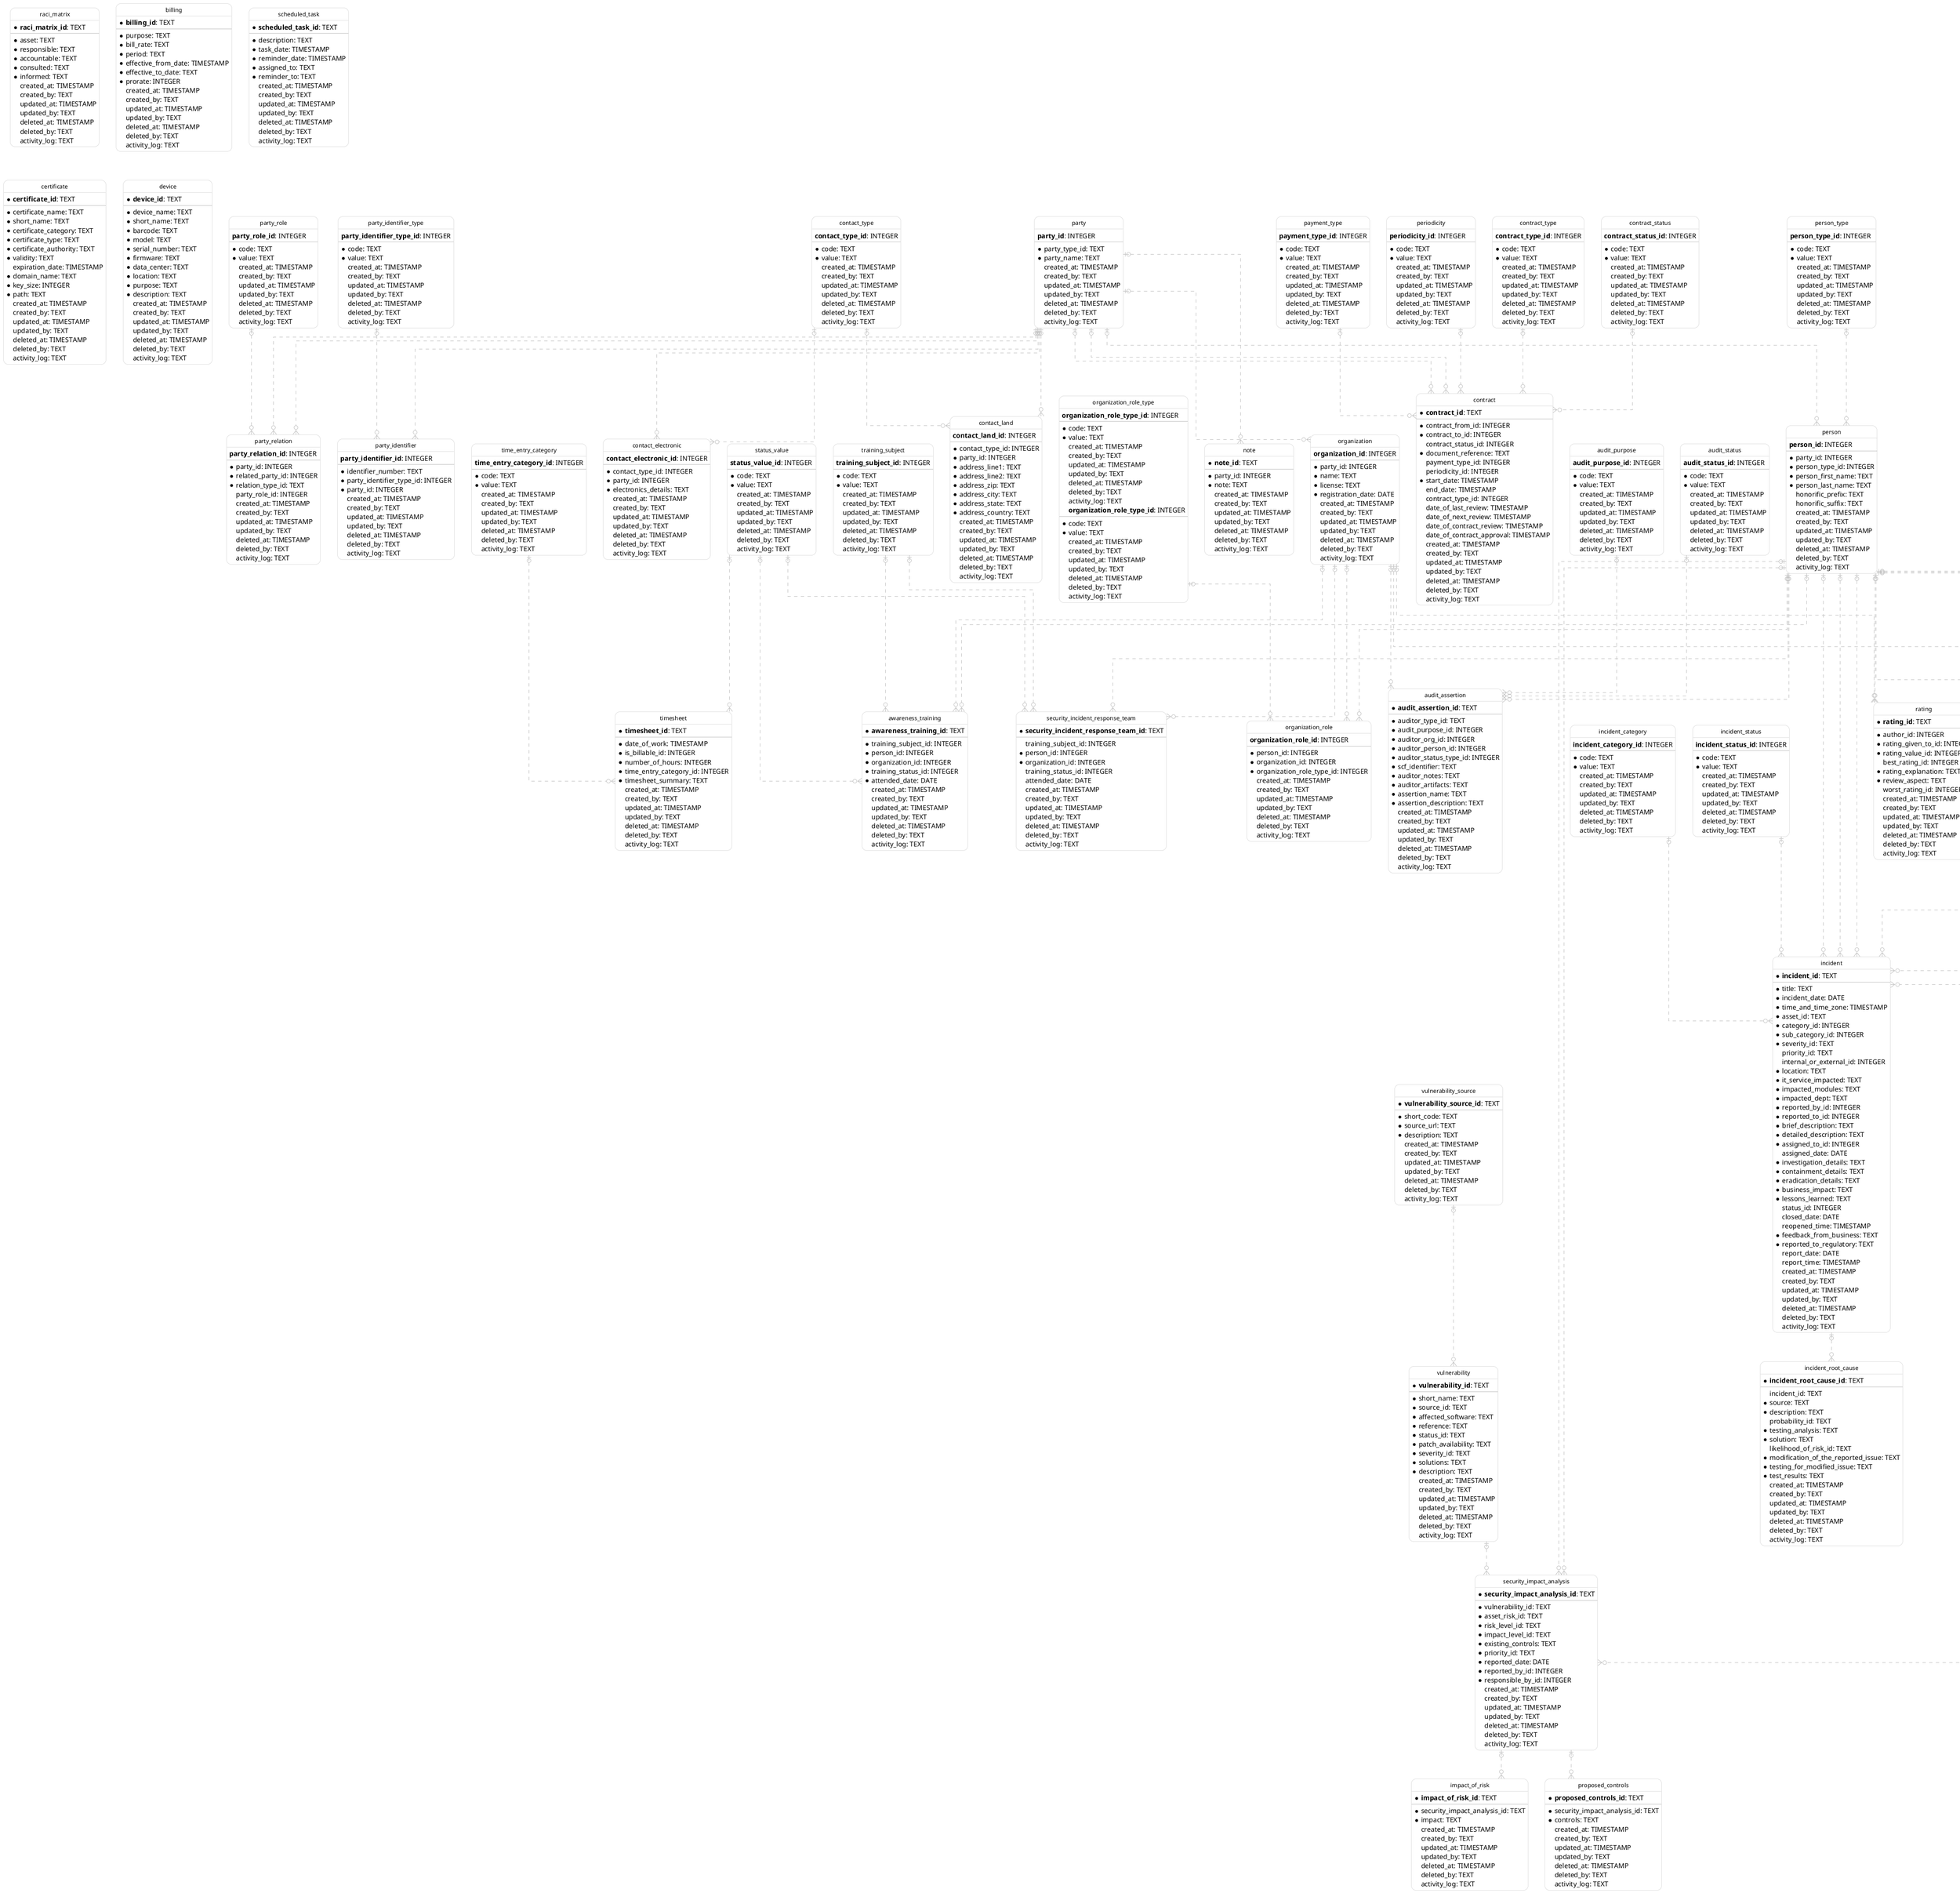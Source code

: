 @startuml IE
  hide circle
  skinparam linetype ortho
  skinparam roundcorner 20
  skinparam class {
    BackgroundColor White
    ArrowColor Silver
    BorderColor Silver
    FontColor Black
    FontSize 12
  }

  entity "party_role" as party_role {
      **party_role_id**: INTEGER
    --
    * code: TEXT
    * value: TEXT
      created_at: TIMESTAMP
      created_by: TEXT
      updated_at: TIMESTAMP
      updated_by: TEXT
      deleted_at: TIMESTAMP
      deleted_by: TEXT
      activity_log: TEXT
  }

  entity "party_identifier_type" as party_identifier_type {
      **party_identifier_type_id**: INTEGER
    --
    * code: TEXT
    * value: TEXT
      created_at: TIMESTAMP
      created_by: TEXT
      updated_at: TIMESTAMP
      updated_by: TEXT
      deleted_at: TIMESTAMP
      deleted_by: TEXT
      activity_log: TEXT
  }

  entity "person_type" as person_type {
      **person_type_id**: INTEGER
    --
    * code: TEXT
    * value: TEXT
      created_at: TIMESTAMP
      created_by: TEXT
      updated_at: TIMESTAMP
      updated_by: TEXT
      deleted_at: TIMESTAMP
      deleted_by: TEXT
      activity_log: TEXT
  }

  entity "contact_type" as contact_type {
      **contact_type_id**: INTEGER
    --
    * code: TEXT
    * value: TEXT
      created_at: TIMESTAMP
      created_by: TEXT
      updated_at: TIMESTAMP
      updated_by: TEXT
      deleted_at: TIMESTAMP
      deleted_by: TEXT
      activity_log: TEXT
  }

  entity "organization_role_type" as organization_role_type {
      **organization_role_type_id**: INTEGER
    --
    * code: TEXT
    * value: TEXT
      created_at: TIMESTAMP
      created_by: TEXT
      updated_at: TIMESTAMP
      updated_by: TEXT
      deleted_at: TIMESTAMP
      deleted_by: TEXT
      activity_log: TEXT
  }

  entity "party" as party {
      **party_id**: INTEGER
    --
    * party_type_id: TEXT
    * party_name: TEXT
      created_at: TIMESTAMP
      created_by: TEXT
      updated_at: TIMESTAMP
      updated_by: TEXT
      deleted_at: TIMESTAMP
      deleted_by: TEXT
      activity_log: TEXT
  }

  entity "party_identifier" as party_identifier {
      **party_identifier_id**: INTEGER
    --
    * identifier_number: TEXT
    * party_identifier_type_id: INTEGER
    * party_id: INTEGER
      created_at: TIMESTAMP
      created_by: TEXT
      updated_at: TIMESTAMP
      updated_by: TEXT
      deleted_at: TIMESTAMP
      deleted_by: TEXT
      activity_log: TEXT
  }

  entity "person" as person {
      **person_id**: INTEGER
    --
    * party_id: INTEGER
    * person_type_id: INTEGER
    * person_first_name: TEXT
    * person_last_name: TEXT
      honorific_prefix: TEXT
      honorific_suffix: TEXT
      created_at: TIMESTAMP
      created_by: TEXT
      updated_at: TIMESTAMP
      updated_by: TEXT
      deleted_at: TIMESTAMP
      deleted_by: TEXT
      activity_log: TEXT
  }

  entity "party_relation" as party_relation {
      **party_relation_id**: INTEGER
    --
    * party_id: INTEGER
    * related_party_id: INTEGER
    * relation_type_id: TEXT
      party_role_id: INTEGER
      created_at: TIMESTAMP
      created_by: TEXT
      updated_at: TIMESTAMP
      updated_by: TEXT
      deleted_at: TIMESTAMP
      deleted_by: TEXT
      activity_log: TEXT
  }

  entity "organization" as organization {
      **organization_id**: INTEGER
    --
    * party_id: INTEGER
    * name: TEXT
    * license: TEXT
    * registration_date: DATE
      created_at: TIMESTAMP
      created_by: TEXT
      updated_at: TIMESTAMP
      updated_by: TEXT
      deleted_at: TIMESTAMP
      deleted_by: TEXT
      activity_log: TEXT
  }

  entity "organization_role" as organization_role {
      **organization_role_id**: INTEGER
    --
    * person_id: INTEGER
    * organization_id: INTEGER
    * organization_role_type_id: INTEGER
      created_at: TIMESTAMP
      created_by: TEXT
      updated_at: TIMESTAMP
      updated_by: TEXT
      deleted_at: TIMESTAMP
      deleted_by: TEXT
      activity_log: TEXT
  }

  entity "contact_electronic" as contact_electronic {
      **contact_electronic_id**: INTEGER
    --
    * contact_type_id: INTEGER
    * party_id: INTEGER
    * electronics_details: TEXT
      created_at: TIMESTAMP
      created_by: TEXT
      updated_at: TIMESTAMP
      updated_by: TEXT
      deleted_at: TIMESTAMP
      deleted_by: TEXT
      activity_log: TEXT
  }

  entity "contact_land" as contact_land {
      **contact_land_id**: INTEGER
    --
    * contact_type_id: INTEGER
    * party_id: INTEGER
    * address_line1: TEXT
    * address_line2: TEXT
    * address_zip: TEXT
    * address_city: TEXT
    * address_state: TEXT
    * address_country: TEXT
      created_at: TIMESTAMP
      created_by: TEXT
      updated_at: TIMESTAMP
      updated_by: TEXT
      deleted_at: TIMESTAMP
      deleted_by: TEXT
      activity_log: TEXT
  }

  entity "contract_status" as contract_status {
      **contract_status_id**: INTEGER
    --
    * code: TEXT
    * value: TEXT
      created_at: TIMESTAMP
      created_by: TEXT
      updated_at: TIMESTAMP
      updated_by: TEXT
      deleted_at: TIMESTAMP
      deleted_by: TEXT
      activity_log: TEXT
  }

  entity "payment_type" as payment_type {
      **payment_type_id**: INTEGER
    --
    * code: TEXT
    * value: TEXT
      created_at: TIMESTAMP
      created_by: TEXT
      updated_at: TIMESTAMP
      updated_by: TEXT
      deleted_at: TIMESTAMP
      deleted_by: TEXT
      activity_log: TEXT
  }

  entity "periodicity" as periodicity {
      **periodicity_id**: INTEGER
    --
    * code: TEXT
    * value: TEXT
      created_at: TIMESTAMP
      created_by: TEXT
      updated_at: TIMESTAMP
      updated_by: TEXT
      deleted_at: TIMESTAMP
      deleted_by: TEXT
      activity_log: TEXT
  }

  entity "boundary_nature" as boundary_nature {
      **boundary_nature_id**: INTEGER
    --
    * code: TEXT
    * value: TEXT
      created_at: TIMESTAMP
      created_by: TEXT
      updated_at: TIMESTAMP
      updated_by: TEXT
      deleted_at: TIMESTAMP
      deleted_by: TEXT
      activity_log: TEXT
  }

  entity "time_entry_category" as time_entry_category {
      **time_entry_category_id**: INTEGER
    --
    * code: TEXT
    * value: TEXT
      created_at: TIMESTAMP
      created_by: TEXT
      updated_at: TIMESTAMP
      updated_by: TEXT
      deleted_at: TIMESTAMP
      deleted_by: TEXT
      activity_log: TEXT
  }

  entity "raci_matrix_subject" as raci_matrix_subject {
      **raci_matrix_subject_id**: INTEGER
    --
    * code: TEXT
    * value: TEXT
      created_at: TIMESTAMP
      created_by: TEXT
      updated_at: TIMESTAMP
      updated_by: TEXT
      deleted_at: TIMESTAMP
      deleted_by: TEXT
      activity_log: TEXT
  }

  entity "skill_nature" as skill_nature {
      **skill_nature_id**: INTEGER
    --
    * code: TEXT
    * value: TEXT
      created_at: TIMESTAMP
      created_by: TEXT
      updated_at: TIMESTAMP
      updated_by: TEXT
      deleted_at: TIMESTAMP
      deleted_by: TEXT
      activity_log: TEXT
  }

  entity "skill" as skill {
      **skill_id**: INTEGER
    --
    * code: TEXT
    * value: TEXT
      created_at: TIMESTAMP
      created_by: TEXT
      updated_at: TIMESTAMP
      updated_by: TEXT
      deleted_at: TIMESTAMP
      deleted_by: TEXT
      activity_log: TEXT
  }

  entity "organization_role_type" as organization_role_type {
      **organization_role_type_id**: INTEGER
    --
    * code: TEXT
    * value: TEXT
      created_at: TIMESTAMP
      created_by: TEXT
      updated_at: TIMESTAMP
      updated_by: TEXT
      deleted_at: TIMESTAMP
      deleted_by: TEXT
      activity_log: TEXT
  }

  entity "graph" as graph {
    * **graph_id**: TEXT
    --
    * graph_nature_id: INTEGER
    * name: TEXT
      description: TEXT
      created_at: TIMESTAMP
      created_by: TEXT
      updated_at: TIMESTAMP
      updated_by: TEXT
      deleted_at: TIMESTAMP
      deleted_by: TEXT
      activity_log: TEXT
  }

  entity "boundary" as boundary {
    * **boundary_id**: TEXT
    --
      parent_boundary_id: TEXT
    * graph_id: TEXT
    * boundary_nature_id: INTEGER
    * name: TEXT
      description: TEXT
      created_at: TIMESTAMP
      created_by: TEXT
      updated_at: TIMESTAMP
      updated_by: TEXT
      deleted_at: TIMESTAMP
      deleted_by: TEXT
      activity_log: TEXT
  }

  entity "host" as host {
    * **host_id**: TEXT
    --
    * host_name: TEXT
      description: TEXT
      created_at: TIMESTAMP
      created_by: TEXT
      updated_at: TIMESTAMP
      updated_by: TEXT
      deleted_at: TIMESTAMP
      deleted_by: TEXT
      activity_log: TEXT
  }

  entity "host_boundary" as host_boundary {
    * **host_boundary_id**: TEXT
    --
    * host_id: TEXT
      created_at: TIMESTAMP
      created_by: TEXT
      updated_at: TIMESTAMP
      updated_by: TEXT
      deleted_at: TIMESTAMP
      deleted_by: TEXT
      activity_log: TEXT
  }

  entity "asset_status" as asset_status {
      **asset_status_id**: INTEGER
    --
    * code: TEXT
    * value: TEXT
      created_at: TIMESTAMP
      created_by: TEXT
      updated_at: TIMESTAMP
      updated_by: TEXT
      deleted_at: TIMESTAMP
      deleted_by: TEXT
      activity_log: TEXT
  }

  entity "asset_service_status" as asset_service_status {
      **asset_service_status_id**: INTEGER
    --
    * code: TEXT
    * value: TEXT
      created_at: TIMESTAMP
      created_by: TEXT
      updated_at: TIMESTAMP
      updated_by: TEXT
      deleted_at: TIMESTAMP
      deleted_by: TEXT
      activity_log: TEXT
  }

  entity "asset_type" as asset_type {
      **asset_type_id**: INTEGER
    --
    * code: TEXT
    * value: TEXT
      created_at: TIMESTAMP
      created_by: TEXT
      updated_at: TIMESTAMP
      updated_by: TEXT
      deleted_at: TIMESTAMP
      deleted_by: TEXT
      activity_log: TEXT
  }

  entity "assignment" as assignment {
      **assignment_id**: INTEGER
    --
    * code: TEXT
    * value: TEXT
      created_at: TIMESTAMP
      created_by: TEXT
      updated_at: TIMESTAMP
      updated_by: TEXT
      deleted_at: TIMESTAMP
      deleted_by: TEXT
      activity_log: TEXT
  }

  entity "raci_matrix" as raci_matrix {
    * **raci_matrix_id**: TEXT
    --
    * asset: TEXT
    * responsible: TEXT
    * accountable: TEXT
    * consulted: TEXT
    * informed: TEXT
      created_at: TIMESTAMP
      created_by: TEXT
      updated_at: TIMESTAMP
      updated_by: TEXT
      deleted_at: TIMESTAMP
      deleted_by: TEXT
      activity_log: TEXT
  }

  entity "raci_matrix_subject_boundary" as raci_matrix_subject_boundary {
    * **raci_matrix_subject_boundary_id**: TEXT
    --
    * boundary_id: TEXT
    * raci_matrix_subject_id: INTEGER
      created_at: TIMESTAMP
      created_by: TEXT
      updated_at: TIMESTAMP
      updated_by: TEXT
      deleted_at: TIMESTAMP
      deleted_by: TEXT
      activity_log: TEXT
  }

  entity "raci_matrix_activity" as raci_matrix_activity {
    * **raci_matrix_activity_id**: TEXT
    --
    * activity: TEXT
      created_at: TIMESTAMP
      created_by: TEXT
      updated_at: TIMESTAMP
      updated_by: TEXT
      deleted_at: TIMESTAMP
      deleted_by: TEXT
      activity_log: TEXT
  }

  entity "asset" as asset {
    * **asset_id**: TEXT
    --
    * organization_id: INTEGER
      asset_retired_date: DATE
    * asset_status_id: INTEGER
    * asset_tag: TEXT
    * name: TEXT
    * description: TEXT
    * asset_type_id: INTEGER
    * asset_workload_category: TEXT
    * assignment_id: INTEGER
    * barcode_or_rfid_tag: TEXT
      installed_date: DATE
      planned_retirement_date: DATE
      purchase_delivery_date: DATE
      purchase_order_date: DATE
      purchase_request_date: DATE
    * serial_number: TEXT
    * tco_amount: TEXT
    * tco_currency: TEXT
      criticality: TEXT
      asymmetric_keys_encryption_enabled: TEXT
      cryptographic_key_encryption_enabled: TEXT
      symmetric_keys_encryption_enabled: TEXT
      created_at: TIMESTAMP
      created_by: TEXT
      updated_at: TIMESTAMP
      updated_by: TEXT
      deleted_at: TIMESTAMP
      deleted_by: TEXT
      activity_log: TEXT
  }

  entity "asset_service" as asset_service {
    * **asset_service_id**: TEXT
    --
    * asset_id: TEXT
    * name: TEXT
    * description: TEXT
    * asset_service_status_id: INTEGER
    * port: TEXT
    * experimental_version: TEXT
    * production_version: TEXT
    * latest_vendor_version: TEXT
    * resource_utilization: TEXT
    * log_file: TEXT
    * url: TEXT
    * vendor_link: TEXT
      installation_date: DATE
    * criticality: TEXT
      created_at: TIMESTAMP
      created_by: TEXT
      updated_at: TIMESTAMP
      updated_by: TEXT
      deleted_at: TIMESTAMP
      deleted_by: TEXT
      activity_log: TEXT
  }

  entity "vulnerability_source" as vulnerability_source {
    * **vulnerability_source_id**: TEXT
    --
    * short_code: TEXT
    * source_url: TEXT
    * description: TEXT
      created_at: TIMESTAMP
      created_by: TEXT
      updated_at: TIMESTAMP
      updated_by: TEXT
      deleted_at: TIMESTAMP
      deleted_by: TEXT
      activity_log: TEXT
  }

  entity "vulnerability" as vulnerability {
    * **vulnerability_id**: TEXT
    --
    * short_name: TEXT
    * source_id: TEXT
    * affected_software: TEXT
    * reference: TEXT
    * status_id: TEXT
    * patch_availability: TEXT
    * severity_id: TEXT
    * solutions: TEXT
    * description: TEXT
      created_at: TIMESTAMP
      created_by: TEXT
      updated_at: TIMESTAMP
      updated_by: TEXT
      deleted_at: TIMESTAMP
      deleted_by: TEXT
      activity_log: TEXT
  }

  entity "threat_source" as threat_source {
    * **threat_source_id**: TEXT
    --
    * title: TEXT
    * identifier: TEXT
    * threat_source_type_id: INTEGER
    * source_of_information: TEXT
    * capability: TEXT
    * intent: TEXT
    * targeting: TEXT
    * description: TEXT
      created_at: TIMESTAMP
      created_by: TEXT
      updated_at: TIMESTAMP
      updated_by: TEXT
      deleted_at: TIMESTAMP
      deleted_by: TEXT
      activity_log: TEXT
  }

  entity "threat_event" as threat_event {
    * **threat_event_id**: TEXT
    --
    * title: TEXT
    * threat_source_id: TEXT
    * asset_id: TEXT
    * identifier: TEXT
    * threat_event_type_id: INTEGER
    * event_classification: TEXT
    * source_of_information: TEXT
    * description: TEXT
      created_at: TIMESTAMP
      created_by: TEXT
      updated_at: TIMESTAMP
      updated_by: TEXT
      deleted_at: TIMESTAMP
      deleted_by: TEXT
      activity_log: TEXT
  }

  entity "asset_risk" as asset_risk {
    * **asset_risk_id**: TEXT
    --
    * asset_risk_type_id: INTEGER
    * asset_id: TEXT
    * threat_event_id: TEXT
      relevance_id: TEXT
      likelihood_id: TEXT
    * impact: TEXT
      created_at: TIMESTAMP
      created_by: TEXT
      updated_at: TIMESTAMP
      updated_by: TEXT
      deleted_at: TIMESTAMP
      deleted_by: TEXT
      activity_log: TEXT
  }

  entity "security_impact_analysis" as security_impact_analysis {
    * **security_impact_analysis_id**: TEXT
    --
    * vulnerability_id: TEXT
    * asset_risk_id: TEXT
    * risk_level_id: TEXT
    * impact_level_id: TEXT
    * existing_controls: TEXT
    * priority_id: TEXT
    * reported_date: DATE
    * reported_by_id: INTEGER
    * responsible_by_id: INTEGER
      created_at: TIMESTAMP
      created_by: TEXT
      updated_at: TIMESTAMP
      updated_by: TEXT
      deleted_at: TIMESTAMP
      deleted_by: TEXT
      activity_log: TEXT
  }

  entity "impact_of_risk" as impact_of_risk {
    * **impact_of_risk_id**: TEXT
    --
    * security_impact_analysis_id: TEXT
    * impact: TEXT
      created_at: TIMESTAMP
      created_by: TEXT
      updated_at: TIMESTAMP
      updated_by: TEXT
      deleted_at: TIMESTAMP
      deleted_by: TEXT
      activity_log: TEXT
  }

  entity "proposed_controls" as proposed_controls {
    * **proposed_controls_id**: TEXT
    --
    * security_impact_analysis_id: TEXT
    * controls: TEXT
      created_at: TIMESTAMP
      created_by: TEXT
      updated_at: TIMESTAMP
      updated_by: TEXT
      deleted_at: TIMESTAMP
      deleted_by: TEXT
      activity_log: TEXT
  }

  entity "billing" as billing {
    * **billing_id**: TEXT
    --
    * purpose: TEXT
    * bill_rate: TEXT
    * period: TEXT
    * effective_from_date: TIMESTAMP
    * effective_to_date: TEXT
    * prorate: INTEGER
      created_at: TIMESTAMP
      created_by: TEXT
      updated_at: TIMESTAMP
      updated_by: TEXT
      deleted_at: TIMESTAMP
      deleted_by: TEXT
      activity_log: TEXT
  }

  entity "scheduled_task" as scheduled_task {
    * **scheduled_task_id**: TEXT
    --
    * description: TEXT
    * task_date: TIMESTAMP
    * reminder_date: TIMESTAMP
    * assigned_to: TEXT
    * reminder_to: TEXT
      created_at: TIMESTAMP
      created_by: TEXT
      updated_at: TIMESTAMP
      updated_by: TEXT
      deleted_at: TIMESTAMP
      deleted_by: TEXT
      activity_log: TEXT
  }

  entity "timesheet" as timesheet {
    * **timesheet_id**: TEXT
    --
    * date_of_work: TIMESTAMP
    * is_billable_id: INTEGER
    * number_of_hours: INTEGER
    * time_entry_category_id: INTEGER
    * timesheet_summary: TEXT
      created_at: TIMESTAMP
      created_by: TEXT
      updated_at: TIMESTAMP
      updated_by: TEXT
      deleted_at: TIMESTAMP
      deleted_by: TEXT
      activity_log: TEXT
  }

  entity "certificate" as certificate {
    * **certificate_id**: TEXT
    --
    * certificate_name: TEXT
    * short_name: TEXT
    * certificate_category: TEXT
    * certificate_type: TEXT
    * certificate_authority: TEXT
    * validity: TEXT
      expiration_date: TIMESTAMP
    * domain_name: TEXT
    * key_size: INTEGER
    * path: TEXT
      created_at: TIMESTAMP
      created_by: TEXT
      updated_at: TIMESTAMP
      updated_by: TEXT
      deleted_at: TIMESTAMP
      deleted_by: TEXT
      activity_log: TEXT
  }

  entity "device" as device {
    * **device_id**: TEXT
    --
    * device_name: TEXT
    * short_name: TEXT
    * barcode: TEXT
    * model: TEXT
    * serial_number: TEXT
    * firmware: TEXT
    * data_center: TEXT
    * location: TEXT
    * purpose: TEXT
    * description: TEXT
      created_at: TIMESTAMP
      created_by: TEXT
      updated_at: TIMESTAMP
      updated_by: TEXT
      deleted_at: TIMESTAMP
      deleted_by: TEXT
      activity_log: TEXT
  }

  entity "security_incident_response_team" as security_incident_response_team {
    * **security_incident_response_team_id**: TEXT
    --
      training_subject_id: INTEGER
    * person_id: INTEGER
    * organization_id: INTEGER
      training_status_id: INTEGER
      attended_date: DATE
      created_at: TIMESTAMP
      created_by: TEXT
      updated_at: TIMESTAMP
      updated_by: TEXT
      deleted_at: TIMESTAMP
      deleted_by: TEXT
      activity_log: TEXT
  }

  entity "awareness_training" as awareness_training {
    * **awareness_training_id**: TEXT
    --
    * training_subject_id: INTEGER
    * person_id: INTEGER
    * organization_id: INTEGER
    * training_status_id: INTEGER
    * attended_date: DATE
      created_at: TIMESTAMP
      created_by: TEXT
      updated_at: TIMESTAMP
      updated_by: TEXT
      deleted_at: TIMESTAMP
      deleted_by: TEXT
      activity_log: TEXT
  }

  entity "rating" as rating {
    * **rating_id**: TEXT
    --
    * author_id: INTEGER
    * rating_given_to_id: INTEGER
    * rating_value_id: INTEGER
      best_rating_id: INTEGER
    * rating_explanation: TEXT
    * review_aspect: TEXT
      worst_rating_id: INTEGER
      created_at: TIMESTAMP
      created_by: TEXT
      updated_at: TIMESTAMP
      updated_by: TEXT
      deleted_at: TIMESTAMP
      deleted_by: TEXT
      activity_log: TEXT
  }

  entity "note" as note {
    * **note_id**: TEXT
    --
    * party_id: INTEGER
    * note: TEXT
      created_at: TIMESTAMP
      created_by: TEXT
      updated_at: TIMESTAMP
      updated_by: TEXT
      deleted_at: TIMESTAMP
      deleted_by: TEXT
      activity_log: TEXT
  }

  entity "threat_source_type" as threat_source_type {
      **threat_source_type_id**: INTEGER
    --
    * code: TEXT
    * value: TEXT
      created_at: TIMESTAMP
      created_by: TEXT
      updated_at: TIMESTAMP
      updated_by: TEXT
      deleted_at: TIMESTAMP
      deleted_by: TEXT
      activity_log: TEXT
  }

  entity "threat_event_type" as threat_event_type {
      **threat_event_type_id**: INTEGER
    --
    * code: TEXT
    * value: TEXT
      created_at: TIMESTAMP
      created_by: TEXT
      updated_at: TIMESTAMP
      updated_by: TEXT
      deleted_at: TIMESTAMP
      deleted_by: TEXT
      activity_log: TEXT
  }

  entity "calendar_period" as calendar_period {
      **calendar_period_id**: INTEGER
    --
    * code: TEXT
    * value: TEXT
      created_at: TIMESTAMP
      created_by: TEXT
      updated_at: TIMESTAMP
      updated_by: TEXT
      deleted_at: TIMESTAMP
      deleted_by: TEXT
      activity_log: TEXT
  }

  entity "tracking_period" as tracking_period {
      **tracking_period_id**: INTEGER
    --
    * code: TEXT
    * value: TEXT
      created_at: TIMESTAMP
      created_by: TEXT
      updated_at: TIMESTAMP
      updated_by: TEXT
      deleted_at: TIMESTAMP
      deleted_by: TEXT
      activity_log: TEXT
  }

  entity "audit_assertion" as audit_assertion {
    * **audit_assertion_id**: TEXT
    --
    * auditor_type_id: TEXT
    * audit_purpose_id: INTEGER
    * auditor_org_id: INTEGER
    * auditor_person_id: INTEGER
    * auditor_status_type_id: INTEGER
    * scf_identifier: TEXT
    * auditor_notes: TEXT
    * auditor_artifacts: TEXT
    * assertion_name: TEXT
    * assertion_description: TEXT
      created_at: TIMESTAMP
      created_by: TEXT
      updated_at: TIMESTAMP
      updated_by: TEXT
      deleted_at: TIMESTAMP
      deleted_by: TEXT
      activity_log: TEXT
  }

  entity "contract" as contract {
    * **contract_id**: TEXT
    --
    * contract_from_id: INTEGER
    * contract_to_id: INTEGER
      contract_status_id: INTEGER
    * document_reference: TEXT
      payment_type_id: INTEGER
      periodicity_id: INTEGER
    * start_date: TIMESTAMP
      end_date: TIMESTAMP
      contract_type_id: INTEGER
      date_of_last_review: TIMESTAMP
      date_of_next_review: TIMESTAMP
      date_of_contract_review: TIMESTAMP
      date_of_contract_approval: TIMESTAMP
      created_at: TIMESTAMP
      created_by: TEXT
      updated_at: TIMESTAMP
      updated_by: TEXT
      deleted_at: TIMESTAMP
      deleted_by: TEXT
      activity_log: TEXT
  }

  entity "risk_register" as risk_register {
    * **risk_register_id**: TEXT
    --
    * description: TEXT
    * risk_subject_id: INTEGER
    * risk_type_id: INTEGER
    * impact_to_the_organization: TEXT
      rating_likelihood_id: INTEGER
      rating_impact_id: INTEGER
      rating_overall_risk_id: INTEGER
    * controls_in_place: TEXT
    * control_effectivenes: INTEGER
      over_all_residual_risk_rating_id: INTEGER
    * mitigation_further_actions: TEXT
    * control_monitor_mitigation_actions_tracking_strategy: TEXT
      control_monitor_action_due_date: DATE
    * control_monitor_risk_owner_id: INTEGER
      created_at: TIMESTAMP
      created_by: TEXT
      updated_at: TIMESTAMP
      updated_by: TEXT
      deleted_at: TIMESTAMP
      deleted_by: TEXT
      activity_log: TEXT
  }

  entity "incident" as incident {
    * **incident_id**: TEXT
    --
    * title: TEXT
    * incident_date: DATE
    * time_and_time_zone: TIMESTAMP
    * asset_id: TEXT
    * category_id: INTEGER
    * sub_category_id: INTEGER
    * severity_id: TEXT
      priority_id: TEXT
      internal_or_external_id: INTEGER
    * location: TEXT
    * it_service_impacted: TEXT
    * impacted_modules: TEXT
    * impacted_dept: TEXT
    * reported_by_id: INTEGER
    * reported_to_id: INTEGER
    * brief_description: TEXT
    * detailed_description: TEXT
    * assigned_to_id: INTEGER
      assigned_date: DATE
    * investigation_details: TEXT
    * containment_details: TEXT
    * eradication_details: TEXT
    * business_impact: TEXT
    * lessons_learned: TEXT
      status_id: INTEGER
      closed_date: DATE
      reopened_time: TIMESTAMP
    * feedback_from_business: TEXT
    * reported_to_regulatory: TEXT
      report_date: DATE
      report_time: TIMESTAMP
      created_at: TIMESTAMP
      created_by: TEXT
      updated_at: TIMESTAMP
      updated_by: TEXT
      deleted_at: TIMESTAMP
      deleted_by: TEXT
      activity_log: TEXT
  }

  entity "incident_root_cause" as incident_root_cause {
    * **incident_root_cause_id**: TEXT
    --
      incident_id: TEXT
    * source: TEXT
    * description: TEXT
      probability_id: TEXT
    * testing_analysis: TEXT
    * solution: TEXT
      likelihood_of_risk_id: TEXT
    * modification_of_the_reported_issue: TEXT
    * testing_for_modified_issue: TEXT
    * test_results: TEXT
      created_at: TIMESTAMP
      created_by: TEXT
      updated_at: TIMESTAMP
      updated_by: TEXT
      deleted_at: TIMESTAMP
      deleted_by: TEXT
      activity_log: TEXT
  }

  entity "raci_matrix_assignment" as raci_matrix_assignment {
    * **raci_matrix_assignment_id**: TEXT
    --
    * person_id: INTEGER
    * subject_id: INTEGER
    * activity_id: TEXT
    * raci_matrix_assignment_nature_id: TEXT
      created_at: TIMESTAMP
      created_by: TEXT
      updated_at: TIMESTAMP
      updated_by: TEXT
      deleted_at: TIMESTAMP
      deleted_by: TEXT
      activity_log: TEXT
  }

  entity "person_skill" as person_skill {
    * **person_skill_id**: TEXT
    --
    * person_id: INTEGER
    * skill_nature_id: INTEGER
    * skill_id: INTEGER
    * proficiency_scale_id: TEXT
      created_at: TIMESTAMP
      created_by: TEXT
      updated_at: TIMESTAMP
      updated_by: TEXT
      deleted_at: TIMESTAMP
      deleted_by: TEXT
      activity_log: TEXT
  }

  entity "key_performance" as key_performance {
    * **key_performance_id**: TEXT
    --
    * title: TEXT
    * description: TEXT
      created_at: TIMESTAMP
      created_by: TEXT
      updated_at: TIMESTAMP
      updated_by: TEXT
      deleted_at: TIMESTAMP
      deleted_by: TEXT
      activity_log: TEXT
  }

  entity "key_performance_indicator" as key_performance_indicator {
    * **key_performance_indicator_id**: TEXT
    --
    * key_performance_id: TEXT
    * asset_id: TEXT
    * calendar_period_id: INTEGER
    * kpi_comparison_operator_id: TEXT
    * kpi_context: TEXT
    * kpi_lower_threshold_critical: TEXT
    * kpi_lower_threshold_major: TEXT
    * kpi_lower_threshold_minor: TEXT
    * kpi_lower_threshold_ok: TEXT
    * kpi_lower_threshold_warning: TEXT
    * kpi_measurement_type_id: TEXT
    * kpi_status_id: TEXT
    * kpi_threshold_critical: TEXT
    * kpi_threshold_major: TEXT
    * kpi_threshold_minor: TEXT
    * kpi_threshold_ok: TEXT
    * kpi_threshold_warning: TEXT
    * kpi_unit_of_measure: TEXT
    * kpi_value: TEXT
    * score: TEXT
    * tracking_period_id: INTEGER
    * trend_id: TEXT
      created_at: TIMESTAMP
      created_by: TEXT
      updated_at: TIMESTAMP
      updated_by: TEXT
      deleted_at: TIMESTAMP
      deleted_by: TEXT
      activity_log: TEXT
  }

  entity "key_risk" as key_risk {
    * **key_risk_id**: TEXT
    --
    * title: TEXT
    * description: TEXT
      base_value: TEXT
      created_at: TIMESTAMP
      created_by: TEXT
      updated_at: TIMESTAMP
      updated_by: TEXT
      deleted_at: TIMESTAMP
      deleted_by: TEXT
      activity_log: TEXT
  }

  entity "key_risk_indicator" as key_risk_indicator {
    * **key_risk_indicator_id**: TEXT
    --
    * key_risk_id: TEXT
    * entry_date: DATE
      entry_value: TEXT
      created_at: TIMESTAMP
      created_by: TEXT
      updated_at: TIMESTAMP
      updated_by: TEXT
      deleted_at: TIMESTAMP
      deleted_by: TEXT
      activity_log: TEXT
  }

  entity "assertion" as assertion {
    * **assertion_id**: TEXT
    --
    * foreign_integration: TEXT
    * assertion: TEXT
    * assertion_explain: TEXT
      assertion_expires_on: DATE
    * assertion_expires_poam: TEXT
      created_at: TIMESTAMP
      created_by: TEXT
      updated_at: TIMESTAMP
      updated_by: TEXT
      deleted_at: TIMESTAMP
      deleted_by: TEXT
      activity_log: TEXT
  }

  entity "attestation" as attestation {
    * **attestation_id**: TEXT
    --
    * assertion_id: TEXT
    * person_id: INTEGER
    * attestation: TEXT
    * attestation_explain: TEXT
    * attested_on: DATE
      expires_on: DATE
      boundary_id: TEXT
      created_at: TIMESTAMP
      created_by: TEXT
      updated_at: TIMESTAMP
      updated_by: TEXT
      deleted_at: TIMESTAMP
      deleted_by: TEXT
      activity_log: TEXT
  }

  entity "attestation_evidence" as attestation_evidence {
    * **attestation_evidence_id**: TEXT
    --
    * attestation_id: TEXT
    * evidence_nature: TEXT
    * evidence_summary_markdown: TEXT
    * url: TEXT
    * content: TEXT
    * attachment: TEXT
      created_at: TIMESTAMP
      created_by: TEXT
      updated_at: TIMESTAMP
      updated_by: TEXT
      deleted_at: TIMESTAMP
      deleted_by: TEXT
      activity_log: TEXT
  }

  entity "training_subject" as training_subject {
      **training_subject_id**: INTEGER
    --
    * code: TEXT
    * value: TEXT
      created_at: TIMESTAMP
      created_by: TEXT
      updated_at: TIMESTAMP
      updated_by: TEXT
      deleted_at: TIMESTAMP
      deleted_by: TEXT
      activity_log: TEXT
  }

  entity "status_value" as status_value {
      **status_value_id**: INTEGER
    --
    * code: TEXT
    * value: TEXT
      created_at: TIMESTAMP
      created_by: TEXT
      updated_at: TIMESTAMP
      updated_by: TEXT
      deleted_at: TIMESTAMP
      deleted_by: TEXT
      activity_log: TEXT
  }

  entity "rating_value" as rating_value {
      **rating_value_id**: INTEGER
    --
    * code: TEXT
    * value: TEXT
      created_at: TIMESTAMP
      created_by: TEXT
      updated_at: TIMESTAMP
      updated_by: TEXT
      deleted_at: TIMESTAMP
      deleted_by: TEXT
      activity_log: TEXT
  }

  entity "contract_type" as contract_type {
      **contract_type_id**: INTEGER
    --
    * code: TEXT
    * value: TEXT
      created_at: TIMESTAMP
      created_by: TEXT
      updated_at: TIMESTAMP
      updated_by: TEXT
      deleted_at: TIMESTAMP
      deleted_by: TEXT
      activity_log: TEXT
  }

  entity "graph_nature" as graph_nature {
      **graph_nature_id**: INTEGER
    --
    * code: TEXT
    * value: TEXT
      created_at: TIMESTAMP
      created_by: TEXT
      updated_at: TIMESTAMP
      updated_by: TEXT
      deleted_at: TIMESTAMP
      deleted_by: TEXT
      activity_log: TEXT
  }

  entity "risk_subject" as risk_subject {
      **risk_subject_id**: INTEGER
    --
    * code: TEXT
    * value: TEXT
      created_at: TIMESTAMP
      created_by: TEXT
      updated_at: TIMESTAMP
      updated_by: TEXT
      deleted_at: TIMESTAMP
      deleted_by: TEXT
      activity_log: TEXT
  }

  entity "risk_type" as risk_type {
      **risk_type_id**: INTEGER
    --
    * code: TEXT
    * value: TEXT
      created_at: TIMESTAMP
      created_by: TEXT
      updated_at: TIMESTAMP
      updated_by: TEXT
      deleted_at: TIMESTAMP
      deleted_by: TEXT
      activity_log: TEXT
  }

  entity "incident_category" as incident_category {
      **incident_category_id**: INTEGER
    --
    * code: TEXT
    * value: TEXT
      created_at: TIMESTAMP
      created_by: TEXT
      updated_at: TIMESTAMP
      updated_by: TEXT
      deleted_at: TIMESTAMP
      deleted_by: TEXT
      activity_log: TEXT
  }

  entity "incident_sub_category" as incident_sub_category {
      **incident_sub_category_id**: INTEGER
    --
    * code: TEXT
    * value: TEXT
      created_at: TIMESTAMP
      created_by: TEXT
      updated_at: TIMESTAMP
      updated_by: TEXT
      deleted_at: TIMESTAMP
      deleted_by: TEXT
      activity_log: TEXT
  }

  entity "incident_type" as incident_type {
      **incident_type_id**: INTEGER
    --
    * code: TEXT
    * value: TEXT
      created_at: TIMESTAMP
      created_by: TEXT
      updated_at: TIMESTAMP
      updated_by: TEXT
      deleted_at: TIMESTAMP
      deleted_by: TEXT
      activity_log: TEXT
  }

  entity "incident_status" as incident_status {
      **incident_status_id**: INTEGER
    --
    * code: TEXT
    * value: TEXT
      created_at: TIMESTAMP
      created_by: TEXT
      updated_at: TIMESTAMP
      updated_by: TEXT
      deleted_at: TIMESTAMP
      deleted_by: TEXT
      activity_log: TEXT
  }

  entity "asset_risk_type" as asset_risk_type {
      **asset_risk_type_id**: INTEGER
    --
    * code: TEXT
    * value: TEXT
      created_at: TIMESTAMP
      created_by: TEXT
      updated_at: TIMESTAMP
      updated_by: TEXT
      deleted_at: TIMESTAMP
      deleted_by: TEXT
      activity_log: TEXT
  }

  entity "audit_purpose" as audit_purpose {
      **audit_purpose_id**: INTEGER
    --
    * code: TEXT
    * value: TEXT
      created_at: TIMESTAMP
      created_by: TEXT
      updated_at: TIMESTAMP
      updated_by: TEXT
      deleted_at: TIMESTAMP
      deleted_by: TEXT
      activity_log: TEXT
  }

  entity "audit_status" as audit_status {
      **audit_status_id**: INTEGER
    --
    * code: TEXT
    * value: TEXT
      created_at: TIMESTAMP
      created_by: TEXT
      updated_at: TIMESTAMP
      updated_by: TEXT
      deleted_at: TIMESTAMP
      deleted_by: TEXT
      activity_log: TEXT
  }

  party_identifier_type |o..o{ party_identifier
  party |o..o{ party_identifier
  party |o..o{ person
  person_type |o..o{ person
  party |o..o{ party_relation
  party |o..o{ party_relation
  party_role |o..o{ party_relation
  party |o..o{ organization
  person |o..o{ organization_role
  organization |o..o{ organization_role
  organization_role_type |o..o{ organization_role
  contact_type |o..o{ contact_electronic
  party |o..o{ contact_electronic
  contact_type |o..o{ contact_land
  party |o..o{ contact_land
  graph_nature |o..o{ graph
  boundary |o..o{ boundary
  graph |o..o{ boundary
  boundary_nature |o..o{ boundary
  host |o..o{ host_boundary
  boundary |o..o{ raci_matrix_subject_boundary
  raci_matrix_subject |o..o{ raci_matrix_subject_boundary
  organization |o..o{ asset
  asset_status |o..o{ asset
  asset_type |o..o{ asset
  assignment |o..o{ asset
  asset |o..o{ asset_service
  asset_service_status |o..o{ asset_service
  vulnerability_source |o..o{ vulnerability
  threat_source_type |o..o{ threat_source
  threat_source |o..o{ threat_event
  asset |o..o{ threat_event
  threat_event_type |o..o{ threat_event
  asset_risk_type |o..o{ asset_risk
  asset |o..o{ asset_risk
  threat_event |o..o{ asset_risk
  vulnerability |o..o{ security_impact_analysis
  asset_risk |o..o{ security_impact_analysis
  person |o..o{ security_impact_analysis
  person |o..o{ security_impact_analysis
  security_impact_analysis |o..o{ impact_of_risk
  security_impact_analysis |o..o{ proposed_controls
  status_value |o..o{ timesheet
  time_entry_category |o..o{ timesheet
  training_subject |o..o{ security_incident_response_team
  person |o..o{ security_incident_response_team
  organization |o..o{ security_incident_response_team
  status_value |o..o{ security_incident_response_team
  training_subject |o..o{ awareness_training
  person |o..o{ awareness_training
  organization |o..o{ awareness_training
  status_value |o..o{ awareness_training
  person |o..o{ rating
  organization |o..o{ rating
  rating_value |o..o{ rating
  rating_value |o..o{ rating
  rating_value |o..o{ rating
  party |o..o{ note
  audit_purpose |o..o{ audit_assertion
  organization |o..o{ audit_assertion
  person |o..o{ audit_assertion
  audit_status |o..o{ audit_assertion
  party |o..o{ contract
  party |o..o{ contract
  contract_status |o..o{ contract
  payment_type |o..o{ contract
  periodicity |o..o{ contract
  contract_type |o..o{ contract
  risk_subject |o..o{ risk_register
  risk_type |o..o{ risk_register
  rating_value |o..o{ risk_register
  rating_value |o..o{ risk_register
  rating_value |o..o{ risk_register
  rating_value |o..o{ risk_register
  person |o..o{ risk_register
  asset |o..o{ incident
  incident_category |o..o{ incident
  incident_sub_category |o..o{ incident
  incident_type |o..o{ incident
  person |o..o{ incident
  person |o..o{ incident
  person |o..o{ incident
  incident_status |o..o{ incident
  incident |o..o{ incident_root_cause
  person |o..o{ raci_matrix_assignment
  raci_matrix_subject |o..o{ raci_matrix_assignment
  raci_matrix_activity |o..o{ raci_matrix_assignment
  person |o..o{ person_skill
  skill_nature |o..o{ person_skill
  skill |o..o{ person_skill
  key_performance |o..o{ key_performance_indicator
  asset |o..o{ key_performance_indicator
  calendar_period |o..o{ key_performance_indicator
  tracking_period |o..o{ key_performance_indicator
  key_risk |o..o{ key_risk_indicator
  assertion |o..o{ attestation
  person |o..o{ attestation
  boundary |o..o{ attestation
  attestation |o..o{ attestation_evidence
@enduml